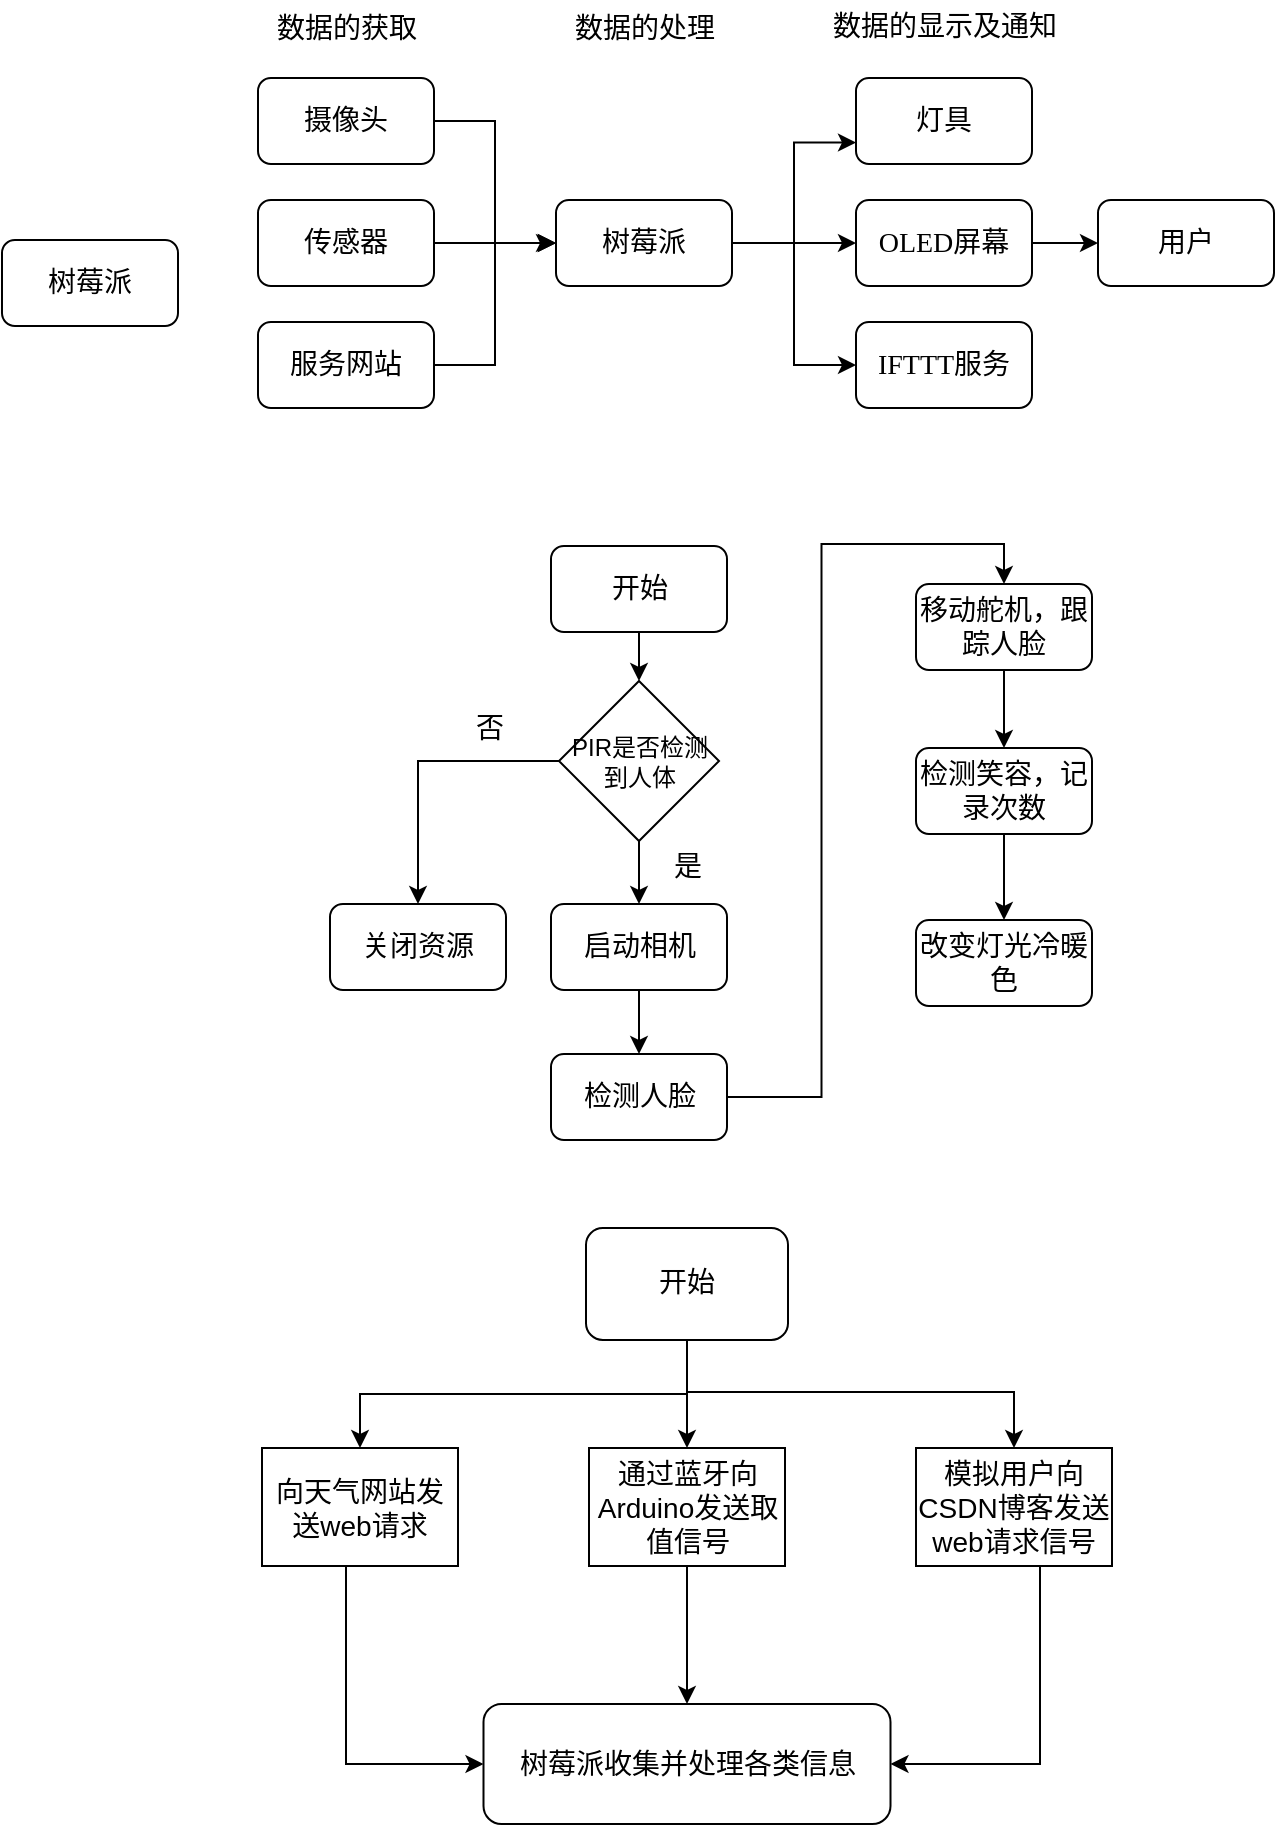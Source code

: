 <mxfile version="14.7.2" type="github" pages="2">
  <diagram id="C5RBs43oDa-KdzZeNtuy" name="Page-1">
    <mxGraphModel dx="782" dy="469" grid="0" gridSize="10" guides="1" tooltips="1" connect="1" arrows="1" fold="1" page="1" pageScale="1" pageWidth="827" pageHeight="1169" math="0" shadow="0">
      <root>
        <mxCell id="WIyWlLk6GJQsqaUBKTNV-0" />
        <mxCell id="WIyWlLk6GJQsqaUBKTNV-1" parent="WIyWlLk6GJQsqaUBKTNV-0" />
        <mxCell id="9r_N0r9wnr2hL_jM96KO-19" style="edgeStyle=orthogonalEdgeStyle;rounded=0;orthogonalLoop=1;jettySize=auto;html=1;entryX=0;entryY=0.75;entryDx=0;entryDy=0;" edge="1" parent="WIyWlLk6GJQsqaUBKTNV-1" source="9r_N0r9wnr2hL_jM96KO-0" target="9r_N0r9wnr2hL_jM96KO-5">
          <mxGeometry relative="1" as="geometry" />
        </mxCell>
        <mxCell id="9r_N0r9wnr2hL_jM96KO-20" style="edgeStyle=orthogonalEdgeStyle;rounded=0;orthogonalLoop=1;jettySize=auto;html=1;entryX=0;entryY=0.5;entryDx=0;entryDy=0;" edge="1" parent="WIyWlLk6GJQsqaUBKTNV-1" source="9r_N0r9wnr2hL_jM96KO-0" target="9r_N0r9wnr2hL_jM96KO-6">
          <mxGeometry relative="1" as="geometry" />
        </mxCell>
        <mxCell id="9r_N0r9wnr2hL_jM96KO-21" style="edgeStyle=orthogonalEdgeStyle;rounded=0;orthogonalLoop=1;jettySize=auto;html=1;entryX=0;entryY=0.5;entryDx=0;entryDy=0;" edge="1" parent="WIyWlLk6GJQsqaUBKTNV-1" source="9r_N0r9wnr2hL_jM96KO-0" target="9r_N0r9wnr2hL_jM96KO-7">
          <mxGeometry relative="1" as="geometry" />
        </mxCell>
        <mxCell id="9r_N0r9wnr2hL_jM96KO-0" value="&lt;font face=&quot;simsun&quot;&gt;&lt;span style=&quot;font-size: 14px&quot;&gt;树莓派&lt;/span&gt;&lt;/font&gt;" style="rounded=1;whiteSpace=wrap;html=1;" vertex="1" parent="WIyWlLk6GJQsqaUBKTNV-1">
          <mxGeometry x="321" y="211" width="88" height="43" as="geometry" />
        </mxCell>
        <mxCell id="9r_N0r9wnr2hL_jM96KO-5" value="&lt;font face=&quot;simsun&quot;&gt;&lt;span style=&quot;font-size: 14px&quot;&gt;灯具&lt;/span&gt;&lt;/font&gt;" style="rounded=1;whiteSpace=wrap;html=1;" vertex="1" parent="WIyWlLk6GJQsqaUBKTNV-1">
          <mxGeometry x="471" y="150" width="88" height="43" as="geometry" />
        </mxCell>
        <mxCell id="9r_N0r9wnr2hL_jM96KO-30" value="" style="edgeStyle=orthogonalEdgeStyle;rounded=0;orthogonalLoop=1;jettySize=auto;html=1;" edge="1" parent="WIyWlLk6GJQsqaUBKTNV-1" source="9r_N0r9wnr2hL_jM96KO-6" target="9r_N0r9wnr2hL_jM96KO-23">
          <mxGeometry relative="1" as="geometry" />
        </mxCell>
        <mxCell id="9r_N0r9wnr2hL_jM96KO-6" value="&lt;font face=&quot;simsun&quot;&gt;&lt;span style=&quot;font-size: 14px&quot;&gt;OLED屏幕&lt;/span&gt;&lt;/font&gt;" style="rounded=1;whiteSpace=wrap;html=1;" vertex="1" parent="WIyWlLk6GJQsqaUBKTNV-1">
          <mxGeometry x="471" y="211" width="88" height="43" as="geometry" />
        </mxCell>
        <mxCell id="9r_N0r9wnr2hL_jM96KO-7" value="&lt;font face=&quot;simsun&quot;&gt;&lt;span style=&quot;font-size: 14px&quot;&gt;IFTTT服务&lt;/span&gt;&lt;/font&gt;" style="rounded=1;whiteSpace=wrap;html=1;" vertex="1" parent="WIyWlLk6GJQsqaUBKTNV-1">
          <mxGeometry x="471" y="272" width="88" height="43" as="geometry" />
        </mxCell>
        <mxCell id="9r_N0r9wnr2hL_jM96KO-26" style="edgeStyle=orthogonalEdgeStyle;rounded=0;orthogonalLoop=1;jettySize=auto;html=1;" edge="1" parent="WIyWlLk6GJQsqaUBKTNV-1" source="9r_N0r9wnr2hL_jM96KO-8">
          <mxGeometry relative="1" as="geometry">
            <mxPoint x="320.0" y="232.5" as="targetPoint" />
          </mxGeometry>
        </mxCell>
        <mxCell id="9r_N0r9wnr2hL_jM96KO-8" value="&lt;font face=&quot;simsun&quot;&gt;&lt;span style=&quot;font-size: 14px&quot;&gt;传感器&lt;/span&gt;&lt;/font&gt;" style="rounded=1;whiteSpace=wrap;html=1;" vertex="1" parent="WIyWlLk6GJQsqaUBKTNV-1">
          <mxGeometry x="172" y="211" width="88" height="43" as="geometry" />
        </mxCell>
        <mxCell id="9r_N0r9wnr2hL_jM96KO-29" style="edgeStyle=orthogonalEdgeStyle;rounded=0;orthogonalLoop=1;jettySize=auto;html=1;entryX=0;entryY=0.5;entryDx=0;entryDy=0;" edge="1" parent="WIyWlLk6GJQsqaUBKTNV-1" source="9r_N0r9wnr2hL_jM96KO-9" target="9r_N0r9wnr2hL_jM96KO-0">
          <mxGeometry relative="1" as="geometry" />
        </mxCell>
        <mxCell id="9r_N0r9wnr2hL_jM96KO-9" value="&lt;font face=&quot;simsun&quot;&gt;&lt;span style=&quot;font-size: 14px&quot;&gt;服务网站&lt;/span&gt;&lt;/font&gt;" style="rounded=1;whiteSpace=wrap;html=1;" vertex="1" parent="WIyWlLk6GJQsqaUBKTNV-1">
          <mxGeometry x="172" y="272" width="88" height="43" as="geometry" />
        </mxCell>
        <mxCell id="9r_N0r9wnr2hL_jM96KO-23" value="&lt;font face=&quot;simsun&quot;&gt;&lt;span style=&quot;font-size: 14px&quot;&gt;用户&lt;/span&gt;&lt;/font&gt;" style="rounded=1;whiteSpace=wrap;html=1;" vertex="1" parent="WIyWlLk6GJQsqaUBKTNV-1">
          <mxGeometry x="592" y="211" width="88" height="43" as="geometry" />
        </mxCell>
        <mxCell id="9r_N0r9wnr2hL_jM96KO-25" style="edgeStyle=orthogonalEdgeStyle;rounded=0;orthogonalLoop=1;jettySize=auto;html=1;entryX=0;entryY=0.5;entryDx=0;entryDy=0;" edge="1" parent="WIyWlLk6GJQsqaUBKTNV-1" source="9r_N0r9wnr2hL_jM96KO-24" target="9r_N0r9wnr2hL_jM96KO-0">
          <mxGeometry relative="1" as="geometry" />
        </mxCell>
        <mxCell id="9r_N0r9wnr2hL_jM96KO-24" value="&lt;font face=&quot;simsun&quot;&gt;&lt;span style=&quot;font-size: 14px&quot;&gt;摄像头&lt;/span&gt;&lt;/font&gt;" style="rounded=1;whiteSpace=wrap;html=1;" vertex="1" parent="WIyWlLk6GJQsqaUBKTNV-1">
          <mxGeometry x="172" y="150" width="88" height="43" as="geometry" />
        </mxCell>
        <mxCell id="9r_N0r9wnr2hL_jM96KO-31" value="&lt;font style=&quot;font-size: 14px&quot;&gt;数据的显示及通知&lt;/font&gt;" style="text;html=1;strokeColor=none;fillColor=none;align=center;verticalAlign=middle;whiteSpace=wrap;rounded=0;" vertex="1" parent="WIyWlLk6GJQsqaUBKTNV-1">
          <mxGeometry x="456.5" y="111.5" width="117" height="24.5" as="geometry" />
        </mxCell>
        <mxCell id="9r_N0r9wnr2hL_jM96KO-32" value="&lt;font style=&quot;font-size: 14px&quot;&gt;数据的处理&lt;/font&gt;" style="text;html=1;strokeColor=none;fillColor=none;align=center;verticalAlign=middle;whiteSpace=wrap;rounded=0;" vertex="1" parent="WIyWlLk6GJQsqaUBKTNV-1">
          <mxGeometry x="323.5" y="111.5" width="83" height="27" as="geometry" />
        </mxCell>
        <mxCell id="9r_N0r9wnr2hL_jM96KO-33" value="&lt;font style=&quot;font-size: 14px&quot;&gt;数据的获取&lt;/font&gt;" style="text;html=1;strokeColor=none;fillColor=none;align=center;verticalAlign=middle;whiteSpace=wrap;rounded=0;" vertex="1" parent="WIyWlLk6GJQsqaUBKTNV-1">
          <mxGeometry x="178.75" y="114" width="74.5" height="22" as="geometry" />
        </mxCell>
        <mxCell id="9r_N0r9wnr2hL_jM96KO-44" value="" style="edgeStyle=orthogonalEdgeStyle;rounded=0;orthogonalLoop=1;jettySize=auto;html=1;" edge="1" parent="WIyWlLk6GJQsqaUBKTNV-1" source="9r_N0r9wnr2hL_jM96KO-35" target="9r_N0r9wnr2hL_jM96KO-39">
          <mxGeometry relative="1" as="geometry" />
        </mxCell>
        <mxCell id="9r_N0r9wnr2hL_jM96KO-35" value="&lt;font face=&quot;simsun&quot;&gt;&lt;span style=&quot;font-size: 14px&quot;&gt;开始&lt;/span&gt;&lt;/font&gt;" style="rounded=1;whiteSpace=wrap;html=1;" vertex="1" parent="WIyWlLk6GJQsqaUBKTNV-1">
          <mxGeometry x="318.5" y="384" width="88" height="43" as="geometry" />
        </mxCell>
        <mxCell id="9r_N0r9wnr2hL_jM96KO-36" value="&lt;font face=&quot;simsun&quot;&gt;&lt;span style=&quot;font-size: 14px&quot;&gt;树莓派&lt;/span&gt;&lt;/font&gt;" style="rounded=1;whiteSpace=wrap;html=1;" vertex="1" parent="WIyWlLk6GJQsqaUBKTNV-1">
          <mxGeometry x="44" y="231" width="88" height="43" as="geometry" />
        </mxCell>
        <mxCell id="9r_N0r9wnr2hL_jM96KO-49" style="edgeStyle=orthogonalEdgeStyle;rounded=0;orthogonalLoop=1;jettySize=auto;html=1;" edge="1" parent="WIyWlLk6GJQsqaUBKTNV-1" source="9r_N0r9wnr2hL_jM96KO-37" target="9r_N0r9wnr2hL_jM96KO-40">
          <mxGeometry relative="1" as="geometry" />
        </mxCell>
        <mxCell id="9r_N0r9wnr2hL_jM96KO-37" value="&lt;font face=&quot;simsun&quot;&gt;&lt;span style=&quot;font-size: 14px&quot;&gt;启动相机&lt;/span&gt;&lt;/font&gt;" style="rounded=1;whiteSpace=wrap;html=1;" vertex="1" parent="WIyWlLk6GJQsqaUBKTNV-1">
          <mxGeometry x="318.5" y="563" width="88" height="43" as="geometry" />
        </mxCell>
        <mxCell id="9r_N0r9wnr2hL_jM96KO-38" value="&lt;font face=&quot;simsun&quot;&gt;&lt;span style=&quot;font-size: 14px&quot;&gt;关闭资源&lt;/span&gt;&lt;/font&gt;" style="rounded=1;whiteSpace=wrap;html=1;" vertex="1" parent="WIyWlLk6GJQsqaUBKTNV-1">
          <mxGeometry x="208" y="563" width="88" height="43" as="geometry" />
        </mxCell>
        <mxCell id="9r_N0r9wnr2hL_jM96KO-48" style="edgeStyle=orthogonalEdgeStyle;rounded=0;orthogonalLoop=1;jettySize=auto;html=1;entryX=0.5;entryY=0;entryDx=0;entryDy=0;" edge="1" parent="WIyWlLk6GJQsqaUBKTNV-1" source="9r_N0r9wnr2hL_jM96KO-39" target="9r_N0r9wnr2hL_jM96KO-37">
          <mxGeometry relative="1" as="geometry" />
        </mxCell>
        <mxCell id="9r_N0r9wnr2hL_jM96KO-51" style="edgeStyle=orthogonalEdgeStyle;rounded=0;orthogonalLoop=1;jettySize=auto;html=1;entryX=0.5;entryY=0;entryDx=0;entryDy=0;" edge="1" parent="WIyWlLk6GJQsqaUBKTNV-1" source="9r_N0r9wnr2hL_jM96KO-39" target="9r_N0r9wnr2hL_jM96KO-38">
          <mxGeometry relative="1" as="geometry" />
        </mxCell>
        <mxCell id="9r_N0r9wnr2hL_jM96KO-39" value="PIR是否检测到人体" style="rhombus;whiteSpace=wrap;html=1;" vertex="1" parent="WIyWlLk6GJQsqaUBKTNV-1">
          <mxGeometry x="322.5" y="451.5" width="80" height="80" as="geometry" />
        </mxCell>
        <mxCell id="9r_N0r9wnr2hL_jM96KO-50" style="edgeStyle=orthogonalEdgeStyle;rounded=0;orthogonalLoop=1;jettySize=auto;html=1;entryX=0.5;entryY=0;entryDx=0;entryDy=0;" edge="1" parent="WIyWlLk6GJQsqaUBKTNV-1" source="9r_N0r9wnr2hL_jM96KO-40" target="9r_N0r9wnr2hL_jM96KO-41">
          <mxGeometry relative="1" as="geometry" />
        </mxCell>
        <mxCell id="9r_N0r9wnr2hL_jM96KO-40" value="&lt;font face=&quot;simsun&quot;&gt;&lt;span style=&quot;font-size: 14px&quot;&gt;检测人脸&lt;/span&gt;&lt;/font&gt;" style="rounded=1;whiteSpace=wrap;html=1;" vertex="1" parent="WIyWlLk6GJQsqaUBKTNV-1">
          <mxGeometry x="318.5" y="638" width="88" height="43" as="geometry" />
        </mxCell>
        <mxCell id="9r_N0r9wnr2hL_jM96KO-56" style="edgeStyle=orthogonalEdgeStyle;rounded=0;orthogonalLoop=1;jettySize=auto;html=1;entryX=0.5;entryY=0;entryDx=0;entryDy=0;" edge="1" parent="WIyWlLk6GJQsqaUBKTNV-1" source="9r_N0r9wnr2hL_jM96KO-41" target="9r_N0r9wnr2hL_jM96KO-42">
          <mxGeometry relative="1" as="geometry" />
        </mxCell>
        <mxCell id="9r_N0r9wnr2hL_jM96KO-41" value="&lt;font face=&quot;simsun&quot;&gt;&lt;span style=&quot;font-size: 14px&quot;&gt;移动舵机，跟踪人脸&lt;/span&gt;&lt;/font&gt;" style="rounded=1;whiteSpace=wrap;html=1;" vertex="1" parent="WIyWlLk6GJQsqaUBKTNV-1">
          <mxGeometry x="501" y="403" width="88" height="43" as="geometry" />
        </mxCell>
        <mxCell id="9r_N0r9wnr2hL_jM96KO-53" style="edgeStyle=orthogonalEdgeStyle;rounded=0;orthogonalLoop=1;jettySize=auto;html=1;" edge="1" parent="WIyWlLk6GJQsqaUBKTNV-1" source="9r_N0r9wnr2hL_jM96KO-42" target="9r_N0r9wnr2hL_jM96KO-43">
          <mxGeometry relative="1" as="geometry" />
        </mxCell>
        <mxCell id="9r_N0r9wnr2hL_jM96KO-42" value="&lt;font face=&quot;simsun&quot;&gt;&lt;span style=&quot;font-size: 14px&quot;&gt;检测笑容，记录次数&lt;/span&gt;&lt;/font&gt;" style="rounded=1;whiteSpace=wrap;html=1;" vertex="1" parent="WIyWlLk6GJQsqaUBKTNV-1">
          <mxGeometry x="501" y="485" width="88" height="43" as="geometry" />
        </mxCell>
        <mxCell id="9r_N0r9wnr2hL_jM96KO-43" value="&lt;font face=&quot;simsun&quot;&gt;&lt;span style=&quot;font-size: 14px&quot;&gt;改变灯光冷暖色&lt;/span&gt;&lt;/font&gt;" style="rounded=1;whiteSpace=wrap;html=1;" vertex="1" parent="WIyWlLk6GJQsqaUBKTNV-1">
          <mxGeometry x="501" y="571" width="88" height="43" as="geometry" />
        </mxCell>
        <mxCell id="9r_N0r9wnr2hL_jM96KO-54" value="&lt;font style=&quot;font-size: 14px&quot;&gt;否&lt;/font&gt;" style="text;html=1;strokeColor=none;fillColor=none;align=center;verticalAlign=middle;whiteSpace=wrap;rounded=0;" vertex="1" parent="WIyWlLk6GJQsqaUBKTNV-1">
          <mxGeometry x="268" y="465" width="40" height="20" as="geometry" />
        </mxCell>
        <mxCell id="9r_N0r9wnr2hL_jM96KO-55" value="&lt;font style=&quot;font-size: 14px&quot;&gt;是&lt;/font&gt;" style="text;html=1;strokeColor=none;fillColor=none;align=center;verticalAlign=middle;whiteSpace=wrap;rounded=0;" vertex="1" parent="WIyWlLk6GJQsqaUBKTNV-1">
          <mxGeometry x="366.5" y="534" width="40" height="20" as="geometry" />
        </mxCell>
        <mxCell id="9r_N0r9wnr2hL_jM96KO-69" style="edgeStyle=orthogonalEdgeStyle;rounded=0;orthogonalLoop=1;jettySize=auto;html=1;" edge="1" parent="WIyWlLk6GJQsqaUBKTNV-1" source="9r_N0r9wnr2hL_jM96KO-61" target="9r_N0r9wnr2hL_jM96KO-65">
          <mxGeometry relative="1" as="geometry">
            <Array as="points">
              <mxPoint x="387" y="808" />
              <mxPoint x="223" y="808" />
            </Array>
          </mxGeometry>
        </mxCell>
        <mxCell id="9r_N0r9wnr2hL_jM96KO-70" style="edgeStyle=orthogonalEdgeStyle;rounded=0;orthogonalLoop=1;jettySize=auto;html=1;entryX=0.5;entryY=0;entryDx=0;entryDy=0;" edge="1" parent="WIyWlLk6GJQsqaUBKTNV-1" source="9r_N0r9wnr2hL_jM96KO-61" target="9r_N0r9wnr2hL_jM96KO-67">
          <mxGeometry relative="1" as="geometry" />
        </mxCell>
        <mxCell id="9r_N0r9wnr2hL_jM96KO-71" style="edgeStyle=orthogonalEdgeStyle;rounded=0;orthogonalLoop=1;jettySize=auto;html=1;entryX=0.5;entryY=0;entryDx=0;entryDy=0;" edge="1" parent="WIyWlLk6GJQsqaUBKTNV-1" source="9r_N0r9wnr2hL_jM96KO-61" target="9r_N0r9wnr2hL_jM96KO-68">
          <mxGeometry relative="1" as="geometry">
            <Array as="points">
              <mxPoint x="387" y="807" />
              <mxPoint x="550" y="807" />
            </Array>
          </mxGeometry>
        </mxCell>
        <mxCell id="9r_N0r9wnr2hL_jM96KO-61" value="&lt;font face=&quot;simsun&quot;&gt;&lt;span style=&quot;font-size: 14px&quot;&gt;开始&lt;/span&gt;&lt;/font&gt;" style="rounded=1;whiteSpace=wrap;html=1;" vertex="1" parent="WIyWlLk6GJQsqaUBKTNV-1">
          <mxGeometry x="336" y="725" width="101" height="56" as="geometry" />
        </mxCell>
        <mxCell id="9r_N0r9wnr2hL_jM96KO-73" style="edgeStyle=orthogonalEdgeStyle;rounded=0;orthogonalLoop=1;jettySize=auto;html=1;entryX=0;entryY=0.5;entryDx=0;entryDy=0;" edge="1" parent="WIyWlLk6GJQsqaUBKTNV-1" source="9r_N0r9wnr2hL_jM96KO-65" target="9r_N0r9wnr2hL_jM96KO-72">
          <mxGeometry relative="1" as="geometry">
            <Array as="points">
              <mxPoint x="216" y="993" />
            </Array>
          </mxGeometry>
        </mxCell>
        <mxCell id="9r_N0r9wnr2hL_jM96KO-65" value="&lt;font style=&quot;font-size: 14px&quot;&gt;向天气网站发送web请求&lt;/font&gt;" style="rounded=0;whiteSpace=wrap;html=1;" vertex="1" parent="WIyWlLk6GJQsqaUBKTNV-1">
          <mxGeometry x="174" y="835" width="98" height="59" as="geometry" />
        </mxCell>
        <mxCell id="9r_N0r9wnr2hL_jM96KO-74" style="edgeStyle=orthogonalEdgeStyle;rounded=0;orthogonalLoop=1;jettySize=auto;html=1;entryX=0.5;entryY=0;entryDx=0;entryDy=0;" edge="1" parent="WIyWlLk6GJQsqaUBKTNV-1" source="9r_N0r9wnr2hL_jM96KO-67" target="9r_N0r9wnr2hL_jM96KO-72">
          <mxGeometry relative="1" as="geometry" />
        </mxCell>
        <mxCell id="9r_N0r9wnr2hL_jM96KO-67" value="&lt;span style=&quot;font-size: 14px&quot;&gt;通过蓝牙向Arduino发送取值信号&lt;/span&gt;" style="rounded=0;whiteSpace=wrap;html=1;" vertex="1" parent="WIyWlLk6GJQsqaUBKTNV-1">
          <mxGeometry x="337.5" y="835" width="98" height="59" as="geometry" />
        </mxCell>
        <mxCell id="9r_N0r9wnr2hL_jM96KO-76" style="edgeStyle=orthogonalEdgeStyle;rounded=0;orthogonalLoop=1;jettySize=auto;html=1;entryX=1;entryY=0.5;entryDx=0;entryDy=0;" edge="1" parent="WIyWlLk6GJQsqaUBKTNV-1" source="9r_N0r9wnr2hL_jM96KO-68" target="9r_N0r9wnr2hL_jM96KO-72">
          <mxGeometry relative="1" as="geometry">
            <Array as="points">
              <mxPoint x="563" y="993" />
            </Array>
          </mxGeometry>
        </mxCell>
        <mxCell id="9r_N0r9wnr2hL_jM96KO-68" value="&lt;span style=&quot;font-size: 14px&quot;&gt;模拟用户向CSDN博客发送web请求信号&lt;/span&gt;" style="rounded=0;whiteSpace=wrap;html=1;" vertex="1" parent="WIyWlLk6GJQsqaUBKTNV-1">
          <mxGeometry x="501" y="835" width="98" height="59" as="geometry" />
        </mxCell>
        <mxCell id="9r_N0r9wnr2hL_jM96KO-72" value="&lt;font style=&quot;font-size: 14px&quot;&gt;树莓派收集并处理各类信息&lt;/font&gt;" style="rounded=1;whiteSpace=wrap;html=1;" vertex="1" parent="WIyWlLk6GJQsqaUBKTNV-1">
          <mxGeometry x="284.75" y="963" width="203.5" height="60" as="geometry" />
        </mxCell>
      </root>
    </mxGraphModel>
  </diagram>
  <diagram id="laCrUw6STAb9L0qGeF7j" name="Page-2">
    <mxGraphModel dx="782" dy="469" grid="0" gridSize="10" guides="1" tooltips="1" connect="1" arrows="1" fold="1" page="1" pageScale="1" pageWidth="827" pageHeight="1169" math="0" shadow="0">
      <root>
        <mxCell id="ebPUcx5oenRaa2JaaRo2-0" />
        <mxCell id="ebPUcx5oenRaa2JaaRo2-1" parent="ebPUcx5oenRaa2JaaRo2-0" />
        <mxCell id="ebPUcx5oenRaa2JaaRo2-11" style="edgeStyle=orthogonalEdgeStyle;rounded=0;orthogonalLoop=1;jettySize=auto;html=1;" edge="1" parent="ebPUcx5oenRaa2JaaRo2-1" source="ebPUcx5oenRaa2JaaRo2-2" target="ebPUcx5oenRaa2JaaRo2-6">
          <mxGeometry relative="1" as="geometry">
            <Array as="points">
              <mxPoint x="414" y="281" />
              <mxPoint x="263" y="281" />
            </Array>
          </mxGeometry>
        </mxCell>
        <mxCell id="ebPUcx5oenRaa2JaaRo2-12" style="edgeStyle=orthogonalEdgeStyle;rounded=0;orthogonalLoop=1;jettySize=auto;html=1;" edge="1" parent="ebPUcx5oenRaa2JaaRo2-1" source="ebPUcx5oenRaa2JaaRo2-2" target="ebPUcx5oenRaa2JaaRo2-5">
          <mxGeometry relative="1" as="geometry">
            <Array as="points">
              <mxPoint x="414" y="281" />
              <mxPoint x="578" y="281" />
            </Array>
          </mxGeometry>
        </mxCell>
        <mxCell id="ebPUcx5oenRaa2JaaRo2-2" value="&lt;font style=&quot;font-size: 14px&quot;&gt;树莓派&lt;/font&gt;" style="rounded=0;whiteSpace=wrap;html=1;" vertex="1" parent="ebPUcx5oenRaa2JaaRo2-1">
          <mxGeometry x="361" y="212" width="105" height="51" as="geometry" />
        </mxCell>
        <mxCell id="ebPUcx5oenRaa2JaaRo2-4" value="&lt;span style=&quot;font-size: 14px&quot;&gt;发送邮件&lt;/span&gt;" style="rounded=0;whiteSpace=wrap;html=1;" vertex="1" parent="ebPUcx5oenRaa2JaaRo2-1">
          <mxGeometry x="525" y="399" width="105" height="51" as="geometry" />
        </mxCell>
        <mxCell id="ebPUcx5oenRaa2JaaRo2-13" value="" style="edgeStyle=orthogonalEdgeStyle;rounded=0;orthogonalLoop=1;jettySize=auto;html=1;" edge="1" parent="ebPUcx5oenRaa2JaaRo2-1" source="ebPUcx5oenRaa2JaaRo2-5" target="ebPUcx5oenRaa2JaaRo2-4">
          <mxGeometry relative="1" as="geometry" />
        </mxCell>
        <mxCell id="ebPUcx5oenRaa2JaaRo2-5" value="&lt;span style=&quot;font-size: 14px&quot;&gt;IFTTT服务&lt;/span&gt;" style="rounded=0;whiteSpace=wrap;html=1;" vertex="1" parent="ebPUcx5oenRaa2JaaRo2-1">
          <mxGeometry x="525" y="308" width="105" height="51" as="geometry" />
        </mxCell>
        <mxCell id="ebPUcx5oenRaa2JaaRo2-6" value="&lt;span style=&quot;font-size: 14px&quot;&gt;OLED屏幕&lt;/span&gt;" style="rounded=0;whiteSpace=wrap;html=1;" vertex="1" parent="ebPUcx5oenRaa2JaaRo2-1">
          <mxGeometry x="210" y="308" width="105" height="51" as="geometry" />
        </mxCell>
        <mxCell id="ebPUcx5oenRaa2JaaRo2-10" style="edgeStyle=orthogonalEdgeStyle;rounded=0;orthogonalLoop=1;jettySize=auto;html=1;" edge="1" parent="ebPUcx5oenRaa2JaaRo2-1" source="ebPUcx5oenRaa2JaaRo2-7">
          <mxGeometry relative="1" as="geometry">
            <mxPoint x="413.333" y="212" as="targetPoint" />
          </mxGeometry>
        </mxCell>
        <mxCell id="ebPUcx5oenRaa2JaaRo2-7" value="&lt;span style=&quot;font-size: 14px&quot;&gt;接受传感器的数值&lt;/span&gt;" style="rounded=0;whiteSpace=wrap;html=1;" vertex="1" parent="ebPUcx5oenRaa2JaaRo2-1">
          <mxGeometry x="525" y="143" width="105" height="51" as="geometry" />
        </mxCell>
        <mxCell id="ebPUcx5oenRaa2JaaRo2-9" style="edgeStyle=orthogonalEdgeStyle;rounded=0;orthogonalLoop=1;jettySize=auto;html=1;" edge="1" parent="ebPUcx5oenRaa2JaaRo2-1" source="ebPUcx5oenRaa2JaaRo2-8" target="ebPUcx5oenRaa2JaaRo2-2">
          <mxGeometry relative="1" as="geometry" />
        </mxCell>
        <mxCell id="ebPUcx5oenRaa2JaaRo2-8" value="&lt;span style=&quot;font-size: 14px&quot;&gt;接收并处理服务网站的信息&lt;/span&gt;" style="rounded=0;whiteSpace=wrap;html=1;" vertex="1" parent="ebPUcx5oenRaa2JaaRo2-1">
          <mxGeometry x="210" y="143" width="105" height="51" as="geometry" />
        </mxCell>
      </root>
    </mxGraphModel>
  </diagram>
</mxfile>
